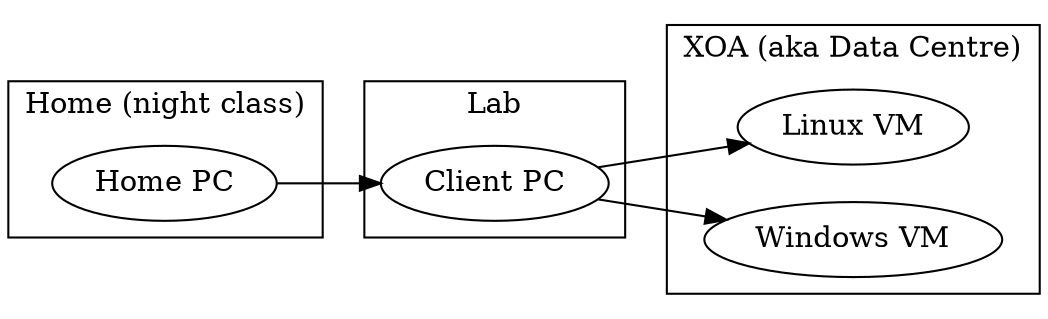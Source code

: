 digraph G {

    rankdir = LR;

    subgraph cluster_home {
	label="Home (night class)";
	homepc [ label="Home PC" ];
    }
    
    subgraph cluster_lab {
	label="Lab";
	client [ label="Client PC" ];
    }

    homepc -> client;

    subgraph cluster_xoa {
	label="XOA (aka Data Centre)";
	linux [ label="Linux VM" ];
	windows [ label="Windows VM" ];
    }

    client -> linux;
    client -> windows;
}
